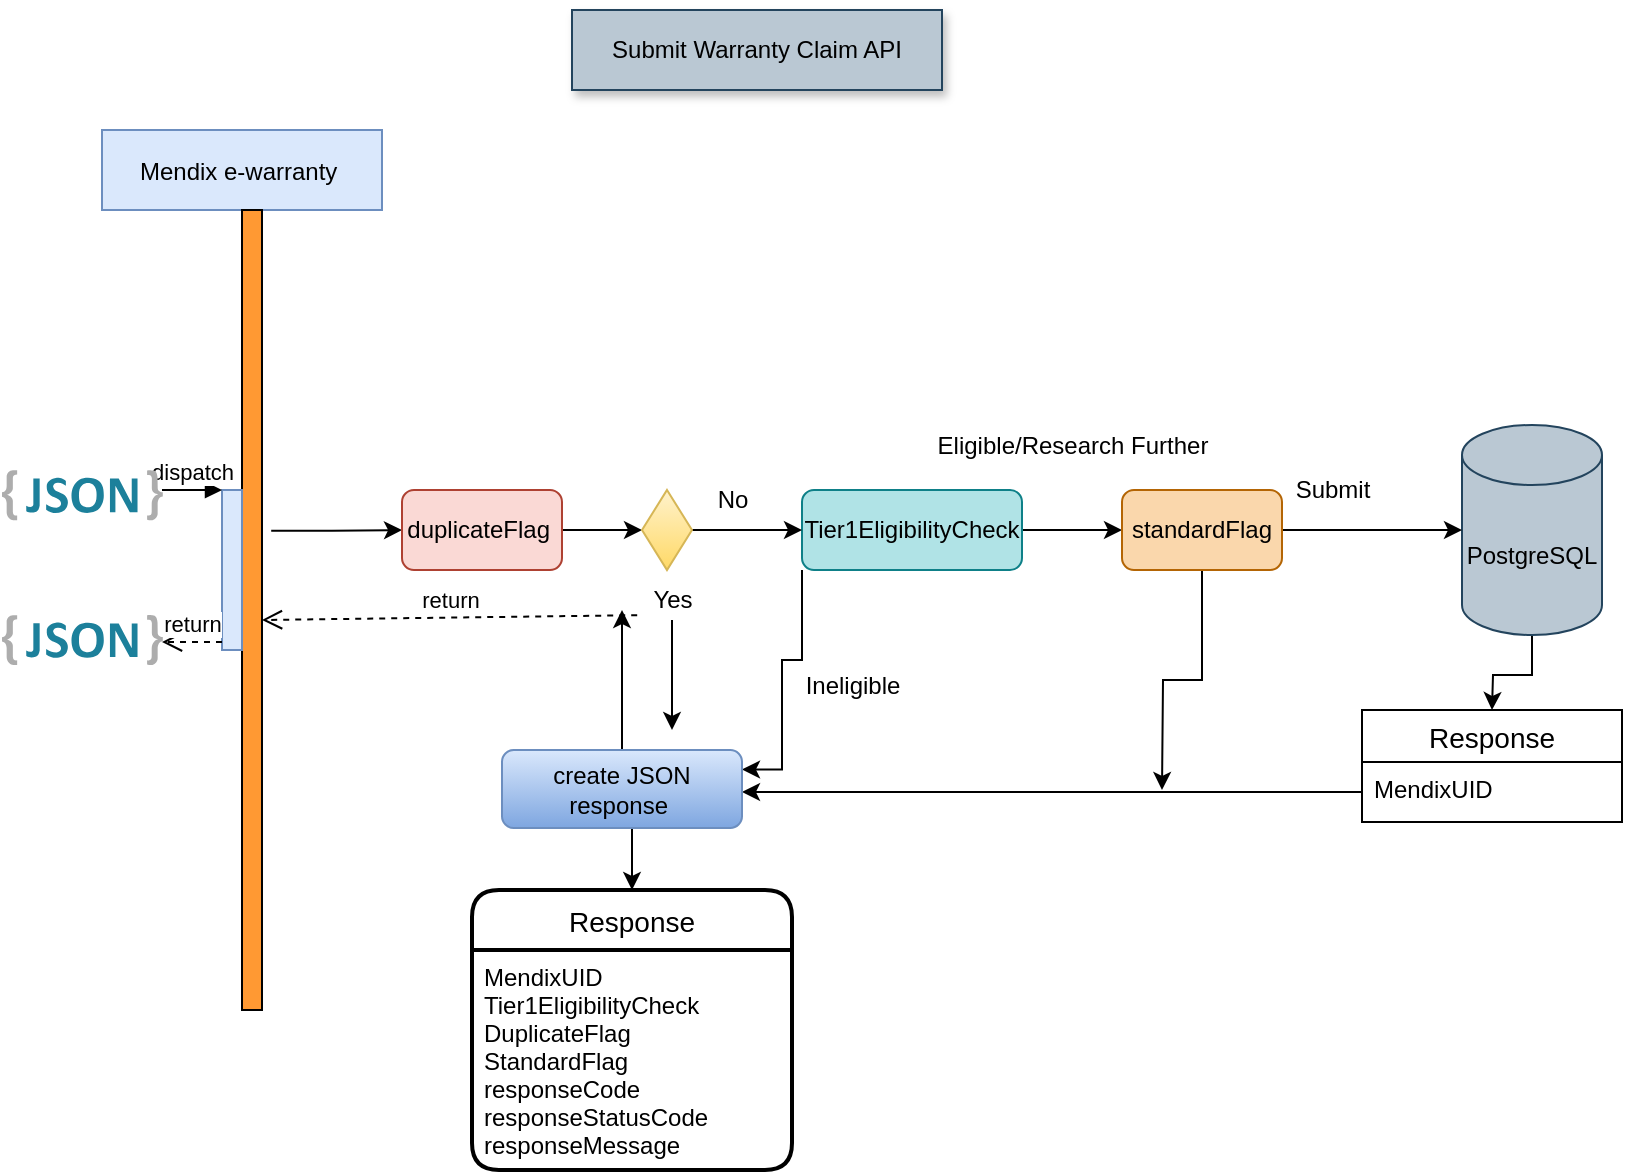 <mxfile version="14.5.4" type="github">
  <diagram id="kgpKYQtTHZ0yAKxKKP6v" name="Page-1">
    <mxGraphModel dx="1502" dy="604" grid="1" gridSize="10" guides="1" tooltips="1" connect="1" arrows="1" fold="1" page="1" pageScale="1" pageWidth="850" pageHeight="1100" math="0" shadow="0">
      <root>
        <mxCell id="0" />
        <mxCell id="1" parent="0" />
        <object label="Mendix e-warranty " id="3nuBFxr9cyL0pnOWT2aG-1">
          <mxCell style="shape=umlLifeline;perimeter=lifelinePerimeter;container=1;collapsible=0;recursiveResize=0;rounded=0;shadow=0;strokeWidth=1;fillColor=#dae8fc;strokeColor=#6c8ebf;" parent="1" vertex="1">
            <mxGeometry x="80" y="70" width="140" height="440" as="geometry" />
          </mxCell>
        </object>
        <mxCell id="3nuBFxr9cyL0pnOWT2aG-2" value="" style="points=[];perimeter=orthogonalPerimeter;rounded=0;shadow=0;strokeWidth=1;fillColor=#FF9933;" parent="3nuBFxr9cyL0pnOWT2aG-1" vertex="1">
          <mxGeometry x="70" y="40" width="10" height="400" as="geometry" />
        </mxCell>
        <mxCell id="S-PPVUhzRQh5IIJFHJLY-30" value="Submit Warranty Claim API" style="text;html=1;align=center;verticalAlign=middle;whiteSpace=wrap;rounded=0;shadow=1;fillColor=#bac8d3;strokeColor=#23445d;" parent="1" vertex="1">
          <mxGeometry x="315" y="10" width="185" height="40" as="geometry" />
        </mxCell>
        <mxCell id="uPZaJIyxfJ7PoCBkE-e1-34" value="&lt;span style=&quot;color: rgba(0 , 0 , 0 , 0) ; font-family: monospace ; font-size: 0px&quot;&gt;g&lt;/span&gt;" style="text;html=1;align=center;verticalAlign=middle;resizable=0;points=[];autosize=1;" parent="1" vertex="1">
          <mxGeometry x="440" y="250" width="20" height="20" as="geometry" />
        </mxCell>
        <mxCell id="o4F7I5KbzvhBMEf7b5Hm-19" style="edgeStyle=orthogonalEdgeStyle;rounded=0;orthogonalLoop=1;jettySize=auto;html=1;" parent="1" source="8tkr-KhlQ4kUat4qIyOS-1" edge="1">
          <mxGeometry relative="1" as="geometry">
            <mxPoint x="775" y="360" as="targetPoint" />
          </mxGeometry>
        </mxCell>
        <mxCell id="8tkr-KhlQ4kUat4qIyOS-1" value="PostgreSQL" style="shape=cylinder3;whiteSpace=wrap;html=1;boundedLbl=1;backgroundOutline=1;size=15;fillColor=#bac8d3;strokeColor=#23445d;" parent="1" vertex="1">
          <mxGeometry x="760" y="217.5" width="70" height="105" as="geometry" />
        </mxCell>
        <mxCell id="o4F7I5KbzvhBMEf7b5Hm-4" style="edgeStyle=orthogonalEdgeStyle;rounded=0;orthogonalLoop=1;jettySize=auto;html=1;entryX=0;entryY=0.5;entryDx=0;entryDy=0;exitX=1.46;exitY=0.401;exitDx=0;exitDy=0;exitPerimeter=0;" parent="1" source="3nuBFxr9cyL0pnOWT2aG-2" target="o4F7I5KbzvhBMEf7b5Hm-2" edge="1">
          <mxGeometry relative="1" as="geometry">
            <mxPoint x="160" y="290" as="sourcePoint" />
          </mxGeometry>
        </mxCell>
        <mxCell id="U4aJJLkr5VwEqsjg9ysN-1" value="" style="html=1;points=[];perimeter=orthogonalPerimeter;fillColor=#dae8fc;strokeColor=#6c8ebf;" parent="1" vertex="1">
          <mxGeometry x="140" y="250" width="10" height="80" as="geometry" />
        </mxCell>
        <mxCell id="U4aJJLkr5VwEqsjg9ysN-2" value="dispatch" style="html=1;verticalAlign=bottom;endArrow=block;entryX=0;entryY=0;" parent="1" target="U4aJJLkr5VwEqsjg9ysN-1" edge="1">
          <mxGeometry relative="1" as="geometry">
            <mxPoint x="110" y="250" as="sourcePoint" />
          </mxGeometry>
        </mxCell>
        <mxCell id="U4aJJLkr5VwEqsjg9ysN-3" value="return" style="html=1;verticalAlign=bottom;endArrow=open;dashed=1;endSize=8;exitX=0;exitY=0.95;" parent="1" source="U4aJJLkr5VwEqsjg9ysN-1" edge="1">
          <mxGeometry relative="1" as="geometry">
            <mxPoint x="110" y="326" as="targetPoint" />
          </mxGeometry>
        </mxCell>
        <mxCell id="U4aJJLkr5VwEqsjg9ysN-4" value="" style="dashed=0;outlineConnect=0;html=1;align=center;labelPosition=center;verticalLabelPosition=bottom;verticalAlign=top;shape=mxgraph.weblogos.json_2" parent="1" vertex="1">
          <mxGeometry x="30" y="240" width="80.4" height="25.2" as="geometry" />
        </mxCell>
        <mxCell id="U4aJJLkr5VwEqsjg9ysN-5" value="" style="dashed=0;outlineConnect=0;html=1;align=center;labelPosition=center;verticalLabelPosition=bottom;verticalAlign=top;shape=mxgraph.weblogos.json_2" parent="1" vertex="1">
          <mxGeometry x="30" y="312.4" width="80.4" height="25.2" as="geometry" />
        </mxCell>
        <mxCell id="o4F7I5KbzvhBMEf7b5Hm-15" value="" style="edgeStyle=orthogonalEdgeStyle;rounded=0;orthogonalLoop=1;jettySize=auto;html=1;" parent="1" source="o4F7I5KbzvhBMEf7b5Hm-1" target="o4F7I5KbzvhBMEf7b5Hm-3" edge="1">
          <mxGeometry relative="1" as="geometry">
            <Array as="points">
              <mxPoint x="570" y="270" />
              <mxPoint x="570" y="270" />
            </Array>
          </mxGeometry>
        </mxCell>
        <mxCell id="o4F7I5KbzvhBMEf7b5Hm-17" style="edgeStyle=orthogonalEdgeStyle;rounded=0;orthogonalLoop=1;jettySize=auto;html=1;entryX=1;entryY=0.25;entryDx=0;entryDy=0;" parent="1" source="o4F7I5KbzvhBMEf7b5Hm-1" edge="1" target="o4F7I5KbzvhBMEf7b5Hm-28">
          <mxGeometry relative="1" as="geometry">
            <mxPoint x="485" y="400" as="targetPoint" />
            <Array as="points">
              <mxPoint x="430" y="335" />
              <mxPoint x="420" y="335" />
              <mxPoint x="420" y="390" />
            </Array>
          </mxGeometry>
        </mxCell>
        <mxCell id="o4F7I5KbzvhBMEf7b5Hm-1" value="Tier1EligibilityCheck" style="rounded=1;whiteSpace=wrap;html=1;fillColor=#b0e3e6;strokeColor=#0e8088;" parent="1" vertex="1">
          <mxGeometry x="430" y="250" width="110" height="40" as="geometry" />
        </mxCell>
        <mxCell id="o4F7I5KbzvhBMEf7b5Hm-6" style="edgeStyle=orthogonalEdgeStyle;rounded=0;orthogonalLoop=1;jettySize=auto;html=1;exitX=1;exitY=0.5;exitDx=0;exitDy=0;entryX=0;entryY=0.5;entryDx=0;entryDy=0;" parent="1" source="o4F7I5KbzvhBMEf7b5Hm-2" target="o4F7I5KbzvhBMEf7b5Hm-5" edge="1">
          <mxGeometry relative="1" as="geometry" />
        </mxCell>
        <mxCell id="o4F7I5KbzvhBMEf7b5Hm-2" value="duplicateFlag&amp;nbsp;" style="rounded=1;whiteSpace=wrap;html=1;fillColor=#fad9d5;strokeColor=#ae4132;" parent="1" vertex="1">
          <mxGeometry x="230" y="250" width="80" height="40" as="geometry" />
        </mxCell>
        <mxCell id="o4F7I5KbzvhBMEf7b5Hm-16" style="edgeStyle=orthogonalEdgeStyle;rounded=0;orthogonalLoop=1;jettySize=auto;html=1;exitX=1;exitY=0.5;exitDx=0;exitDy=0;entryX=0;entryY=0.5;entryDx=0;entryDy=0;entryPerimeter=0;" parent="1" source="o4F7I5KbzvhBMEf7b5Hm-3" target="8tkr-KhlQ4kUat4qIyOS-1" edge="1">
          <mxGeometry relative="1" as="geometry" />
        </mxCell>
        <mxCell id="o4F7I5KbzvhBMEf7b5Hm-18" style="edgeStyle=orthogonalEdgeStyle;rounded=0;orthogonalLoop=1;jettySize=auto;html=1;" parent="1" source="o4F7I5KbzvhBMEf7b5Hm-3" edge="1">
          <mxGeometry relative="1" as="geometry">
            <mxPoint x="610" y="400" as="targetPoint" />
          </mxGeometry>
        </mxCell>
        <mxCell id="o4F7I5KbzvhBMEf7b5Hm-3" value="standardFlag" style="rounded=1;whiteSpace=wrap;html=1;fillColor=#fad7ac;strokeColor=#b46504;" parent="1" vertex="1">
          <mxGeometry x="590" y="250" width="80" height="40" as="geometry" />
        </mxCell>
        <mxCell id="o4F7I5KbzvhBMEf7b5Hm-14" style="edgeStyle=orthogonalEdgeStyle;rounded=0;orthogonalLoop=1;jettySize=auto;html=1;" parent="1" source="o4F7I5KbzvhBMEf7b5Hm-5" edge="1">
          <mxGeometry relative="1" as="geometry">
            <mxPoint x="430" y="270" as="targetPoint" />
          </mxGeometry>
        </mxCell>
        <mxCell id="o4F7I5KbzvhBMEf7b5Hm-5" value="" style="rhombus;whiteSpace=wrap;html=1;gradientColor=#ffd966;fillColor=#fff2cc;strokeColor=#d6b656;" parent="1" vertex="1">
          <mxGeometry x="350" y="250" width="25" height="40" as="geometry" />
        </mxCell>
        <mxCell id="o4F7I5KbzvhBMEf7b5Hm-32" style="edgeStyle=orthogonalEdgeStyle;rounded=0;orthogonalLoop=1;jettySize=auto;html=1;" parent="1" source="o4F7I5KbzvhBMEf7b5Hm-7" edge="1">
          <mxGeometry relative="1" as="geometry">
            <mxPoint x="365" y="370" as="targetPoint" />
          </mxGeometry>
        </mxCell>
        <mxCell id="o4F7I5KbzvhBMEf7b5Hm-7" value="Yes" style="text;html=1;align=center;verticalAlign=middle;resizable=0;points=[];autosize=1;" parent="1" vertex="1">
          <mxGeometry x="350" y="295" width="30" height="20" as="geometry" />
        </mxCell>
        <mxCell id="o4F7I5KbzvhBMEf7b5Hm-8" value="No" style="text;html=1;align=center;verticalAlign=middle;resizable=0;points=[];autosize=1;" parent="1" vertex="1">
          <mxGeometry x="380" y="245.2" width="30" height="20" as="geometry" />
        </mxCell>
        <mxCell id="o4F7I5KbzvhBMEf7b5Hm-10" value="return" style="html=1;verticalAlign=bottom;endArrow=open;dashed=1;endSize=8;exitX=-0.08;exitY=0.88;exitDx=0;exitDy=0;exitPerimeter=0;" parent="1" source="o4F7I5KbzvhBMEf7b5Hm-7" edge="1">
          <mxGeometry relative="1" as="geometry">
            <mxPoint x="240" y="315" as="sourcePoint" />
            <mxPoint x="160" y="315" as="targetPoint" />
          </mxGeometry>
        </mxCell>
        <mxCell id="o4F7I5KbzvhBMEf7b5Hm-12" value="Submit" style="text;html=1;align=center;verticalAlign=middle;resizable=0;points=[];autosize=1;" parent="1" vertex="1">
          <mxGeometry x="670" y="240" width="50" height="20" as="geometry" />
        </mxCell>
        <mxCell id="o4F7I5KbzvhBMEf7b5Hm-20" value="Response" style="swimlane;fontStyle=0;childLayout=stackLayout;horizontal=1;startSize=26;horizontalStack=0;resizeParent=1;resizeParentMax=0;resizeLast=0;collapsible=1;marginBottom=0;align=center;fontSize=14;" parent="1" vertex="1">
          <mxGeometry x="710" y="360" width="130" height="56" as="geometry" />
        </mxCell>
        <mxCell id="o4F7I5KbzvhBMEf7b5Hm-21" value="MendixUID" style="text;strokeColor=none;fillColor=none;spacingLeft=4;spacingRight=4;overflow=hidden;rotatable=0;points=[[0,0.5],[1,0.5]];portConstraint=eastwest;fontSize=12;" parent="o4F7I5KbzvhBMEf7b5Hm-20" vertex="1">
          <mxGeometry y="26" width="130" height="30" as="geometry" />
        </mxCell>
        <mxCell id="o4F7I5KbzvhBMEf7b5Hm-24" style="edgeStyle=orthogonalEdgeStyle;rounded=0;orthogonalLoop=1;jettySize=auto;html=1;entryX=1;entryY=0.75;entryDx=0;entryDy=0;" parent="1" source="o4F7I5KbzvhBMEf7b5Hm-21" edge="1">
          <mxGeometry relative="1" as="geometry">
            <mxPoint x="400" y="401" as="targetPoint" />
          </mxGeometry>
        </mxCell>
        <mxCell id="o4F7I5KbzvhBMEf7b5Hm-25" value="Response" style="swimlane;childLayout=stackLayout;horizontal=1;startSize=30;horizontalStack=0;rounded=1;fontSize=14;fontStyle=0;strokeWidth=2;resizeParent=0;resizeLast=1;shadow=0;dashed=0;align=center;" parent="1" vertex="1">
          <mxGeometry x="265" y="450" width="160" height="140" as="geometry" />
        </mxCell>
        <mxCell id="o4F7I5KbzvhBMEf7b5Hm-26" value="MendixUID&#xa;Tier1EligibilityCheck&#xa;DuplicateFlag &#xa;StandardFlag&#xa;responseCode&#xa;responseStatusCode&#xa;responseMessage" style="align=left;strokeColor=none;fillColor=none;spacingLeft=4;fontSize=12;verticalAlign=top;resizable=0;rotatable=0;part=1;" parent="o4F7I5KbzvhBMEf7b5Hm-25" vertex="1">
          <mxGeometry y="30" width="160" height="110" as="geometry" />
        </mxCell>
        <mxCell id="o4F7I5KbzvhBMEf7b5Hm-29" style="edgeStyle=orthogonalEdgeStyle;rounded=0;orthogonalLoop=1;jettySize=auto;html=1;exitX=0.5;exitY=1;exitDx=0;exitDy=0;entryX=0.5;entryY=0;entryDx=0;entryDy=0;" parent="1" source="o4F7I5KbzvhBMEf7b5Hm-28" target="o4F7I5KbzvhBMEf7b5Hm-25" edge="1">
          <mxGeometry relative="1" as="geometry" />
        </mxCell>
        <mxCell id="o4F7I5KbzvhBMEf7b5Hm-31" style="edgeStyle=orthogonalEdgeStyle;rounded=0;orthogonalLoop=1;jettySize=auto;html=1;" parent="1" source="o4F7I5KbzvhBMEf7b5Hm-28" edge="1">
          <mxGeometry relative="1" as="geometry">
            <mxPoint x="340" y="310" as="targetPoint" />
          </mxGeometry>
        </mxCell>
        <mxCell id="o4F7I5KbzvhBMEf7b5Hm-28" value="create JSON response&amp;nbsp;" style="rounded=1;whiteSpace=wrap;html=1;gradientColor=#7ea6e0;fillColor=#dae8fc;strokeColor=#6c8ebf;" parent="1" vertex="1">
          <mxGeometry x="280" y="380" width="120" height="39" as="geometry" />
        </mxCell>
        <mxCell id="-wgI3T0kjzUQ89jCIMqn-1" value="Ineligible" style="text;html=1;align=center;verticalAlign=middle;resizable=0;points=[];autosize=1;" parent="1" vertex="1">
          <mxGeometry x="425" y="337.6" width="60" height="20" as="geometry" />
        </mxCell>
        <mxCell id="-wgI3T0kjzUQ89jCIMqn-3" value="Eligible/Research Further" style="text;html=1;align=center;verticalAlign=middle;resizable=0;points=[];autosize=1;" parent="1" vertex="1">
          <mxGeometry x="490" y="217.5" width="150" height="20" as="geometry" />
        </mxCell>
      </root>
    </mxGraphModel>
  </diagram>
</mxfile>
